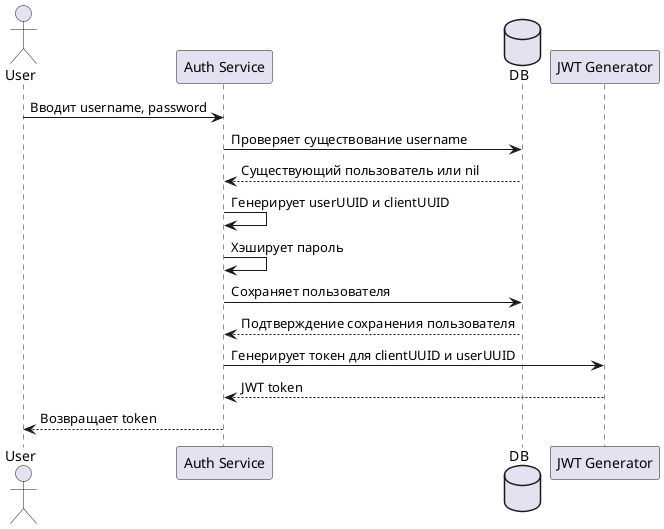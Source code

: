 @startuml
actor User
participant "Auth Service" as Auth
database "DB" as DB
participant "JWT Generator" as JWT

User -> Auth : Вводит username, password
Auth -> DB : Проверяет существование username
DB --> Auth : Существующий пользователь или nil

Auth -> Auth : Генерирует userUUID и clientUUID
Auth -> Auth : Хэширует пароль
Auth -> DB : Сохраняет пользователя 
DB --> Auth : Подтверждение сохранения пользователя
Auth -> JWT : Генерирует токен для clientUUID и userUUID
JWT --> Auth : JWT token
Auth --> User : Возвращает token
@enduml
